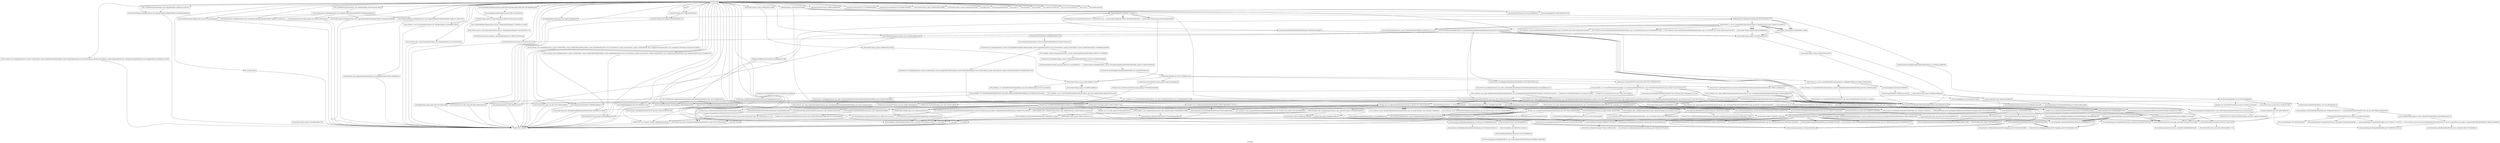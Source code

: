 digraph "Call graph" {
	label="Call graph";

	Node0x7fb2c7436530 [shape=record,label="{external node}"];
	Node0x7fb2c7436530 -> Node0x7fb2c7437560;
	Node0x7fb2c7436530 -> Node0x7fb2c7437860;
	Node0x7fb2c7436530 -> Node0x7fb2c7437b30;
	Node0x7fb2c7436530 -> Node0x7fb2c7437c10;
	Node0x7fb2c7436530 -> Node0x7fb2c7437c90;
	Node0x7fb2c7436530 -> Node0x7fb2c7437e40;
	Node0x7fb2c7436530 -> Node0x7fb2c7437ea0;
	Node0x7fb2c7436530 -> Node0x7fb2c7437f80;
	Node0x7fb2c7436530 -> Node0x7fb2c7438eb0;
	Node0x7fb2c7436530 -> Node0x7fb2c74392b0;
	Node0x7fb2c7436530 -> Node0x7fb2c7439890;
	Node0x7fb2c7436530 -> Node0x7fb2c7439170;
	Node0x7fb2c7436530 -> Node0x7fb2c7439b10;
	Node0x7fb2c7436530 -> Node0x7fb2c743ea10;
	Node0x7fb2c7436530 -> Node0x7fb2c743ebd0;
	Node0x7fb2c7436530 -> Node0x7fb2c74372e0;
	Node0x7fb2c7436530 -> Node0x7fb2c743ec30;
	Node0x7fb2c7436530 -> Node0x7fb2c7438ee0;
	Node0x7fb2c7436530 -> Node0x7fb2c74375d0;
	Node0x7fb2c7436530 -> Node0x7fb2c7437800;
	Node0x7fb2c7436530 -> Node0x7fb2c7438f80;
	Node0x7fb2c7436530 -> Node0x7fb2c7439000;
	Node0x7fb2c7436530 -> Node0x7fb2c7439080;
	Node0x7fb2c7436530 -> Node0x7fb2c7437fe0;
	Node0x7fb2c7436530 -> Node0x7fb2c743eef0;
	Node0x7fb2c7436530 -> Node0x7fb2c7438600;
	Node0x7fb2c7436530 -> Node0x7fb2c7437b90;
	Node0x7fb2c7436530 -> Node0x7fb2c7438680;
	Node0x7fb2c7436530 -> Node0x7fb2c7438800;
	Node0x7fb2c7436530 -> Node0x7fb2c74387a0;
	Node0x7fb2c7436530 -> Node0x7fb2c743f010;
	Node0x7fb2c7436530 -> Node0x7fb2c743f070;
	Node0x7fb2c7436530 -> Node0x7fb2c743f0d0;
	Node0x7fb2c7436530 -> Node0x7fb2c743f130;
	Node0x7fb2c7436530 -> Node0x7fb2c7439e50;
	Node0x7fb2c7436530 -> Node0x7fb2c743f1b0;
	Node0x7fb2c7436530 -> Node0x7fb2c743b0d0;
	Node0x7fb2c7436530 -> Node0x7fb2c743b000;
	Node0x7fb2c7436530 -> Node0x7fb2c743b060;
	Node0x7fb2c7436530 -> Node0x7fb2c743f290;
	Node0x7fb2c7436530 -> Node0x7fb2c743f2f0;
	Node0x7fb2c7436530 -> Node0x7fb2c743b8f0;
	Node0x7fb2c7436530 -> Node0x7fb2c743f390;
	Node0x7fb2c7436530 -> Node0x7fb2c743c890;
	Node0x7fb2c7436530 -> Node0x7fb2c743c9f0;
	Node0x7fb2c7436530 -> Node0x7fb2c743ca50;
	Node0x7fb2c7436530 -> Node0x7fb2c743cb30;
	Node0x7fb2c7436530 -> Node0x7fb2c743cc10;
	Node0x7fb2c7436530 -> Node0x7fb2c743d4c0;
	Node0x7fb2c7436530 -> Node0x7fb2c743d910;
	Node0x7fb2c7436530 -> Node0x7fb2c743dda0;
	Node0x7fb2c7436530 -> Node0x7fb2c743e560;
	Node0x7fb2c7436530 -> Node0x7fb2c743e640;
	Node0x7fb2c7436530 -> Node0x7fb2c743e720;
	Node0x7fb2c7436530 -> Node0x7fb2c743ea70;
	Node0x7fb2c7436530 -> Node0x7fb2c743f590;
	Node0x7fb2c7436530 -> Node0x7fb2c743f610;
	Node0x7fb2c7438380 [shape=record,label="{_ZN4core3cmp5impls50_$LT$impl$u20$core..cmp..Ord$u20$for$u20$usize$GT$3cmp17he0bd8b1748fe16b0E}"];
	Node0x7fb2c74381a0 [shape=record,label="{_ZN4core3cmp6min_by17h1c623446657b15daE}"];
	Node0x7fb2c74381a0 -> Node0x7fb2c7438460;
	Node0x7fb2c7437860 [shape=record,label="{_ZN3std2rt10lang_start28_$u7b$$u7b$closure$u7d$$u7d$17hace2adac7d531f6eE}"];
	Node0x7fb2c7437860 -> Node0x7fb2c7436560;
	Node0x7fb2c7437860 -> Node0x7fb2c7437410;
	Node0x7fb2c7437910 [shape=record,label="{_ZN3std3sys4unix7process14process_common8ExitCode6as_i3217hf99e792404e0b3eaE}"];
	Node0x7fb2c74365c0 [shape=record,label="{_ZN101_$LT$core..ops..range..RangeTo$LT$usize$GT$$u20$as$u20$core..slice..SliceIndex$LT$$u5b$T$u5d$$GT$$GT$5index17hf751bd15d74cacecE}"];
	Node0x7fb2c74365c0 -> Node0x7fb2c7436620;
	Node0x7fb2c74366a0 [shape=record,label="{_ZN103_$LT$core..ops..range..RangeFrom$LT$usize$GT$$u20$as$u20$core..slice..SliceIndex$LT$$u5b$T$u5d$$GT$$GT$17get_unchecked_mut17h24e2738c7ca44211E}"];
	Node0x7fb2c74366a0 -> Node0x7fb2c7436700;
	Node0x7fb2c74366a0 -> Node0x7fb2c7436780;
	Node0x7fb2c7436820 [shape=record,label="{_ZN103_$LT$core..ops..range..RangeFrom$LT$usize$GT$$u20$as$u20$core..slice..SliceIndex$LT$$u5b$T$u5d$$GT$$GT$5index17hdd2b3aafafbab2edE}"];
	Node0x7fb2c7436820 -> Node0x7fb2c7436700;
	Node0x7fb2c7436820 -> Node0x7fb2c7436620;
	Node0x7fb2c74368c0 [shape=record,label="{_ZN109_$LT$alloc..vec..Vec$LT$T$GT$$u20$as$u20$alloc..vec..SpecExtend$LT$$RF$T$C$core..slice..Iter$LT$T$GT$$GT$$GT$11spec_extend17h10ac55d7afc1bc57E}"];
	Node0x7fb2c74368c0 -> Node0x7fb2c7436920;
	Node0x7fb2c74368c0 -> Node0x7fb2c7436700;
	Node0x7fb2c74368c0 -> Node0x7fb2c74369c0;
	Node0x7fb2c74368c0 -> Node0x7fb2c7436aa0;
	Node0x7fb2c74368c0 -> Node0x7fb2c7436700;
	Node0x7fb2c74368c0 -> Node0x7fb2c7436bd0;
	Node0x7fb2c74368c0 -> Node0x7fb2c7436c30;
	Node0x7fb2c74368c0 -> Node0x7fb2c7436c90;
	Node0x7fb2c74368c0 -> Node0x7fb2c7436cf0;
	Node0x7fb2c7436b00 [shape=record,label="{_ZN119_$LT$core..ptr..non_null..NonNull$LT$T$GT$$u20$as$u20$core..convert..From$LT$core..ptr..unique..Unique$LT$T$GT$$GT$$GT$4from17h989ba1fa55ff4df5E}"];
	Node0x7fb2c7436b00 -> Node0x7fb2c7436b60;
	Node0x7fb2c7436b00 -> Node0x7fb2c7436f20;
	Node0x7fb2c7436a20 [shape=record,label="{_ZN119_$LT$core..ptr..non_null..NonNull$LT$T$GT$$u20$as$u20$core..convert..From$LT$core..ptr..unique..Unique$LT$T$GT$$GT$$GT$4from17hba0b67c67cee6030E}"];
	Node0x7fb2c7436a20 -> Node0x7fb2c7436fc0;
	Node0x7fb2c7436a20 -> Node0x7fb2c7437020;
	Node0x7fb2c74370c0 [shape=record,label="{_ZN119_$LT$core..ptr..unique..Unique$LT$T$GT$$u20$as$u20$core..convert..From$LT$core..ptr..non_null..NonNull$LT$T$GT$$GT$$GT$4from17h6dc35a056894c66cE}"];
	Node0x7fb2c74370c0 -> Node0x7fb2c7437120;
	Node0x7fb2c74370c0 -> Node0x7fb2c7437180;
	Node0x7fb2c7437220 [shape=record,label="{_ZN3std2io5error5Error3new17h28f6055af3e6d752E}"];
	Node0x7fb2c7437220 -> Node0x7fb2c7437280;
	Node0x7fb2c7437220 -> Node0x7fb2c74372e0;
	Node0x7fb2c7437380 [shape=record,label="{_ZN3std2io5impls60_$LT$impl$u20$std..io..Read$u20$for$u20$$RF$$u5b$u8$u5d$$GT$10read_exact17hb7dba9a383df3f81E}"];
	Node0x7fb2c7437380 -> Node0x7fb2c7436700;
	Node0x7fb2c7437380 -> Node0x7fb2c7436700;
	Node0x7fb2c7437380 -> Node0x7fb2c7436700;
	Node0x7fb2c7437380 -> Node0x7fb2c7437220;
	Node0x7fb2c7437380 -> Node0x7fb2c74374a0;
	Node0x7fb2c7437380 -> Node0x7fb2c7436700;
	Node0x7fb2c7437380 -> Node0x7fb2c7436cf0;
	Node0x7fb2c7437380 -> Node0x7fb2c74375d0;
	Node0x7fb2c7437380 -> Node0x7fb2c74375d0;
	Node0x7fb2c7437500 [shape=record,label="{_ZN3std2io6cursor15Cursor$LT$T$GT$3new17h7175d291350a717eE}"];
	Node0x7fb2c7437560 [shape=record,label="{_ZN3std2rt10lang_start17h9afa39a2656cf0e3E}"];
	Node0x7fb2c7437560 -> Node0x7fb2c7437800;
	Node0x7fb2c7437970 [shape=record,label="{_ZN3std5error161_$LT$impl$u20$core..convert..From$LT$$RF$str$GT$$u20$for$u20$alloc..boxed..Box$LT$dyn$u20$std..error..Error$u2b$core..marker..Sync$u2b$core..marker..Send$GT$$GT$4from17ha9eefd69a42926abE}"];
	Node0x7fb2c7437970 -> Node0x7fb2c74379d0;
	Node0x7fb2c7437970 -> Node0x7fb2c7437a30;
	Node0x7fb2c7437a30 [shape=record,label="{_ZN3std5error175_$LT$impl$u20$core..convert..From$LT$alloc..string..String$GT$$u20$for$u20$alloc..boxed..Box$LT$dyn$u20$std..error..Error$u2b$core..marker..Sync$u2b$core..marker..Send$GT$$GT$4from17hdcbfa603db851953E}"];
	Node0x7fb2c7437a30 -> Node0x7fb2c7437ad0;
	Node0x7fb2c7437b30 [shape=record,label="{_ZN3std5error5Error5cause17h5ff852c90a999164E}"];
	Node0x7fb2c7437b30 -> Node0x7fb2c7437c10;
	Node0x7fb2c7437c10 [shape=record,label="{_ZN3std5error5Error6source17hcc0ac829bf8692b1E}"];
	Node0x7fb2c7438990 [shape=record,label="{_ZN4core3mem6forget17h072493d4194f3953E}"];
	Node0x7fb2c7437c90 [shape=record,label="{_ZN3std5error5Error7type_id17h7cd309fef39e5d05E}"];
	Node0x7fb2c7437c90 -> Node0x7fb2c7437dc0;
	Node0x7fb2c7437e40 [shape=record,label="{_ZN3std5error5Error9backtrace17h2038ed57e4b2ff18E}"];
	Node0x7fb2c7437ea0 [shape=record,label="{_ZN42_$LT$$RF$T$u20$as$u20$core..fmt..Debug$GT$3fmt17h0a1bca22e0d72d8aE}"];
	Node0x7fb2c7437ea0 -> Node0x7fb2c7437f00;
	Node0x7fb2c7437f80 [shape=record,label="{_ZN42_$LT$$RF$T$u20$as$u20$core..fmt..Debug$GT$3fmt17hbb45ec542369c567E}"];
	Node0x7fb2c7437f80 -> Node0x7fb2c7437fe0;
	Node0x7fb2c7437dc0 [shape=record,label="{_ZN4core3any6TypeId2of17h69ccbeb3587abc78E}"];
	Node0x7fb2c7438060 [shape=record,label="{_ZN4core3cmp3Ord3max17h5e2da3bb9ff000d2E}"];
	Node0x7fb2c7438060 -> Node0x7fb2c74380c0;
	Node0x7fb2c7438140 [shape=record,label="{_ZN4core3cmp3Ord3min17h94fd91e4a1aa50c8E}"];
	Node0x7fb2c7438140 -> Node0x7fb2c74381a0;
	Node0x7fb2c7438220 [shape=record,label="{_ZN4core3cmp3max17h5753bcebbf1ac3e1E}"];
	Node0x7fb2c7438220 -> Node0x7fb2c7438060;
	Node0x7fb2c74382a0 [shape=record,label="{_ZN4core3cmp3min17h3562eee313690d95E}"];
	Node0x7fb2c74382a0 -> Node0x7fb2c7438140;
	Node0x7fb2c7438320 [shape=record,label="{_ZN4core3cmp5impls48_$LT$impl$u20$core..cmp..Ord$u20$for$u20$u64$GT$3cmp17h24e185c53f478a55E}"];
	Node0x7fb2c74380c0 [shape=record,label="{_ZN4core3cmp6max_by17h9c9e1b21ac40cb1cE}"];
	Node0x7fb2c74380c0 -> Node0x7fb2c74383e0;
	Node0x7fb2c74384e0 [shape=record,label="{_ZN4core3fmt10ArgumentV13new17h5df6b6b156ef3760E}"];
	Node0x7fb2c7438540 [shape=record,label="{_ZN4core3fmt10ArgumentV13new17hbe1b89acadd841eaE}"];
	Node0x7fb2c74385a0 [shape=record,label="{_ZN4core3fmt10ArgumentV13new17hc591d21aecb05f07E}"];
	Node0x7fb2c7439170 [shape=record,label="{_ZN4core3ptr13drop_in_place17hce29c6c61d0b678eE}"];
	Node0x7fb2c7439170 -> Node0x7fb2c7439970;
	Node0x7fb2c7439b10 [shape=record,label="{_ZN4core3ptr13drop_in_place17hce9cde2bd913f18bE}"];
	Node0x7fb2c7437f00 [shape=record,label="{_ZN4core3fmt3num52_$LT$impl$u20$core..fmt..Debug$u20$for$u20$usize$GT$3fmt17h836de4eef3989bacE}"];
	Node0x7fb2c7437f00 -> Node0x7fb2c7438600;
	Node0x7fb2c7437f00 -> Node0x7fb2c7438680;
	Node0x7fb2c7437f00 -> Node0x7fb2c7437b90;
	Node0x7fb2c7437f00 -> Node0x7fb2c74387a0;
	Node0x7fb2c7437f00 -> Node0x7fb2c7438800;
	Node0x7fb2c7438930 [shape=record,label="{_ZN4core3fmt9Arguments6new_v117h061bada69cfaf566E}"];
	Node0x7fb2c74389f0 [shape=record,label="{_ZN4core3num12NonZeroUsize13new_unchecked17h389facff199292bdE}"];
	Node0x7fb2c7438a50 [shape=record,label="{_ZN4core3num12NonZeroUsize3get17haeb211a6091b0333E}"];
	Node0x7fb2c7438ab0 [shape=record,label="{_ZN4core3num21_$LT$impl$u20$u64$GT$10swap_bytes17hb5c42f531b2c970dE}"];
	Node0x7fb2c7438b10 [shape=record,label="{_ZN4core3num21_$LT$impl$u20$u64$GT$5to_be17ha4d7eaadc6e4440dE}"];
	Node0x7fb2c7438b10 -> Node0x7fb2c7438ab0;
	Node0x7fb2c7438b70 [shape=record,label="{_ZN4core3num23_$LT$impl$u20$usize$GT$10count_ones17hb2bc2fc580150c19E}"];
	Node0x7fb2c7438bd0 [shape=record,label="{_ZN4core3num23_$LT$impl$u20$usize$GT$11checked_add17h7f4cdcbd0b586e2dE}"];
	Node0x7fb2c7438bd0 -> Node0x7fb2c7438c30;
	Node0x7fb2c7438c90 [shape=record,label="{_ZN4core3num23_$LT$impl$u20$usize$GT$11checked_mul17h948dfb9cf9b64a44E}"];
	Node0x7fb2c7438c90 -> Node0x7fb2c7438cf0;
	Node0x7fb2c7438d70 [shape=record,label="{_ZN4core3num23_$LT$impl$u20$usize$GT$12wrapping_add17h451b01cd99236fbfE}"];
	Node0x7fb2c7438dd0 [shape=record,label="{_ZN4core3num23_$LT$impl$u20$usize$GT$12wrapping_sub17h031d4a9569e8512fE}"];
	Node0x7fb2c7438e30 [shape=record,label="{_ZN4core3num23_$LT$impl$u20$usize$GT$15is_power_of_two17h597c65d72ba1b8d0E}"];
	Node0x7fb2c7438e30 -> Node0x7fb2c7438b70;
	Node0x7fb2c7438c30 [shape=record,label="{_ZN4core3num23_$LT$impl$u20$usize$GT$15overflowing_add17h46d1cf43793a3d81E}"];
	Node0x7fb2c7438cf0 [shape=record,label="{_ZN4core3num23_$LT$impl$u20$usize$GT$15overflowing_mul17h326461f21fd3b321E}"];
	Node0x7fb2c7438eb0 [shape=record,label="{_ZN4core3ops8function6FnOnce40call_once$u7b$$u7b$vtable.shim$u7d$$u7d$17hf6749c6df4ea02efE}"];
	Node0x7fb2c7438eb0 -> Node0x7fb2c7437cf0;
	Node0x7fb2c74383e0 [shape=record,label="{_ZN4core3ops8function6FnOnce9call_once17h07378c5aff4f878eE}"];
	Node0x7fb2c74383e0 -> Node0x7fb2c7438380;
	Node0x7fb2c7437cf0 [shape=record,label="{_ZN4core3ops8function6FnOnce9call_once17hb0a11a556f146540E}"];
	Node0x7fb2c7437cf0 -> Node0x7fb2c7437860;
	Node0x7fb2c7438460 [shape=record,label="{_ZN4core3ops8function6FnOnce9call_once17hbf03c0d1ce0a7ef8E}"];
	Node0x7fb2c7438460 -> Node0x7fb2c7438320;
	Node0x7fb2c7439110 [shape=record,label="{_ZN4core3ptr13drop_in_place17h04dd2d598374e68fE}"];
	Node0x7fb2c7439110 -> Node0x7fb2c7439170;
	Node0x7fb2c74391d0 [shape=record,label="{_ZN4core3ptr13drop_in_place17h0afbba236c2e025dE}"];
	Node0x7fb2c74391d0 -> Node0x7fb2c7439230;
	Node0x7fb2c74392b0 [shape=record,label="{_ZN4core3ptr13drop_in_place17h0fbafcd4c07a7bebE}"];
	Node0x7fb2c74392b0 -> Node0x7fb2c74391d0;
	Node0x7fb2c7439330 [shape=record,label="{_ZN4core3ptr13drop_in_place17h260aa813ecffb1a6E}"];
	Node0x7fb2c7439330 -> Node0x7fb2c7439390;
	Node0x7fb2c7439330 -> Node0x7fb2c7439410;
	Node0x7fb2c7439330 -> Node0x7fb2c7439410;
	Node0x7fb2c74394b0 [shape=record,label="{_ZN4core3ptr13drop_in_place17h312191dfa1807cb6E}"];
	Node0x7fb2c74394b0 -> Node0x7fb2c7439510;
	Node0x7fb2c74394b0 -> Node0x7fb2c7439510;
	Node0x7fb2c7439570 [shape=record,label="{_ZN4core3ptr13drop_in_place17h53d68df6d95e75edE}"];
	Node0x7fb2c7439570 -> Node0x7fb2c7436560;
	Node0x7fb2c7439570 -> Node0x7fb2c74395d0;
	Node0x7fb2c7439570 -> Node0x7fb2c74395d0;
	Node0x7fb2c7439230 [shape=record,label="{_ZN4core3ptr13drop_in_place17h5f5164a8b047519eE}"];
	Node0x7fb2c7439230 -> Node0x7fb2c74396f0;
	Node0x7fb2c7439230 -> Node0x7fb2c7439750;
	Node0x7fb2c7439230 -> Node0x7fb2c7439750;
	Node0x7fb2c7439750 [shape=record,label="{_ZN4core3ptr13drop_in_place17h7cbeb98524986841E}"];
	Node0x7fb2c7439750 -> Node0x7fb2c7439830;
	Node0x7fb2c7439890 [shape=record,label="{_ZN4core3ptr13drop_in_place17h938e526f81055d66E}"];
	Node0x7fb2c74398f0 [shape=record,label="{_ZN4core3ptr13drop_in_place17h9ac7d42a92b5a806E}"];
	Node0x7fb2c74398f0 -> Node0x7fb2c7439230;
	Node0x7fb2c7439970 [shape=record,label="{_ZN4core3ptr13drop_in_place17h9eb97b29ee34907fE}"];
	Node0x7fb2c7439970 -> Node0x7fb2c7439330;
	Node0x7fb2c74399f0 [shape=record,label="{_ZN4core3ptr13drop_in_place17ha63221f48b063dc9E}"];
	Node0x7fb2c74399f0 -> Node0x7fb2c7439170;
	Node0x7fb2c7439a70 [shape=record,label="{_ZN4core3ptr13drop_in_place17hc01dfba4c998e12bE}"];
	Node0x7fb2c7439a70 -> Node0x7fb2c7436560;
	Node0x7fb2c7439390 [shape=record,label="{_ZN4core3ptr13drop_in_place17hd1896773c6fcbb24E}"];
	Node0x7fb2c7439390 -> Node0x7fb2c7439570;
	Node0x7fb2c7439b90 [shape=record,label="{_ZN4core3ptr20slice_from_raw_parts17hdc916cad6671a77eE}"];
	Node0x7fb2c7439bf0 [shape=record,label="{_ZN4core3ptr24slice_from_raw_parts_mut17h91c6c03ba806487cE}"];
	Node0x7fb2c7437180 [shape=record,label="{_ZN4core3ptr6unique15Unique$LT$T$GT$13new_unchecked17h4d5f55ede16f21d2E}"];
	Node0x7fb2c7439c50 [shape=record,label="{_ZN4core3ptr6unique15Unique$LT$T$GT$13new_unchecked17h929aa19e46a5af9dE}"];
	Node0x7fb2c7439cb0 [shape=record,label="{_ZN4core3ptr6unique15Unique$LT$T$GT$6as_mut17h3769ae7517788e31E}"];
	Node0x7fb2c7439cb0 -> Node0x7fb2c7436b60;
	Node0x7fb2c7439d30 [shape=record,label="{_ZN4core3ptr6unique15Unique$LT$T$GT$6as_ptr17h0359c21f6614c6dbE}"];
	Node0x7fb2c7436fc0 [shape=record,label="{_ZN4core3ptr6unique15Unique$LT$T$GT$6as_ptr17h49b11d4571aa247eE}"];
	Node0x7fb2c7439d90 [shape=record,label="{_ZN4core3ptr6unique15Unique$LT$T$GT$6as_ptr17h68638f712249cdcdE}"];
	Node0x7fb2c7436b60 [shape=record,label="{_ZN4core3ptr6unique15Unique$LT$T$GT$6as_ptr17haf684887032cc611E}"];
	Node0x7fb2c7437020 [shape=record,label="{_ZN4core3ptr8non_null16NonNull$LT$T$GT$13new_unchecked17hd7eb86bbc8e45fe9E}"];
	Node0x7fb2c7436f20 [shape=record,label="{_ZN4core3ptr8non_null16NonNull$LT$T$GT$13new_unchecked17hdec76725404f5bb1E}"];
	Node0x7fb2c7439df0 [shape=record,label="{_ZN4core3ptr8non_null16NonNull$LT$T$GT$3new17h5980590ac2136dcdE}"];
	Node0x7fb2c7439df0 -> Node0x7fb2c7439e50;
	Node0x7fb2c7439df0 -> Node0x7fb2c7437020;
	Node0x7fb2c7439ed0 [shape=record,label="{_ZN4core3ptr8non_null16NonNull$LT$T$GT$4cast17hb50c1dd6ec5f1f40E}"];
	Node0x7fb2c7439ed0 -> Node0x7fb2c7437120;
	Node0x7fb2c7439ed0 -> Node0x7fb2c7437020;
	Node0x7fb2c7439f70 [shape=record,label="{_ZN4core3ptr8non_null16NonNull$LT$T$GT$6as_ptr17h599ecebb7462a2e1E}"];
	Node0x7fb2c7437120 [shape=record,label="{_ZN4core3ptr8non_null16NonNull$LT$T$GT$6as_ptr17hc0cabf8dd42fd717E}"];
	Node0x7fb2c7439fd0 [shape=record,label="{_ZN4core3ptr8non_null16NonNull$LT$T$GT$8dangling17h5dab36a5c47a3c7cE}"];
	Node0x7fb2c7439fd0 -> Node0x7fb2c7437020;
	Node0x7fb2c743a030 [shape=record,label="{_ZN4core3ptr9const_ptr33_$LT$impl$u20$$BP$const$u20$T$GT$12wrapping_add17h9c57496dbb9a17b3E}"];
	Node0x7fb2c743a030 -> Node0x7fb2c743a090;
	Node0x7fb2c743a090 [shape=record,label="{_ZN4core3ptr9const_ptr33_$LT$impl$u20$$BP$const$u20$T$GT$15wrapping_offset17h01ecad5da684030dE}"];
	Node0x7fb2c743a110 [shape=record,label="{_ZN4core3ptr9const_ptr33_$LT$impl$u20$$BP$const$u20$T$GT$3add17ha490bfe15c3768ffE}"];
	Node0x7fb2c743a110 -> Node0x7fb2c743a170;
	Node0x7fb2c743a170 [shape=record,label="{_ZN4core3ptr9const_ptr33_$LT$impl$u20$$BP$const$u20$T$GT$6offset17hb9ca6ae4afafc3efE}"];
	Node0x7fb2c743a1f0 [shape=record,label="{_ZN4core3ptr9const_ptr33_$LT$impl$u20$$BP$const$u20$T$GT$7is_null17he99cd654e15c88e3E}"];
	Node0x7fb2c743a250 [shape=record,label="{_ZN4core5alloc10size_align17hba3398e4cc98ea74E}"];
	Node0x7fb2c743a2b0 [shape=record,label="{_ZN4core5alloc6Layout15from_size_align17h3895c1b5c64313f9E}"];
	Node0x7fb2c743a2b0 -> Node0x7fb2c7438e30;
	Node0x7fb2c743a2b0 -> Node0x7fb2c743a330;
	Node0x7fb2c743a3d0 [shape=record,label="{_ZN4core5alloc6Layout18padding_needed_for17h6dee03f50adc3663E}"];
	Node0x7fb2c743a3d0 -> Node0x7fb2c743a430;
	Node0x7fb2c743a3d0 -> Node0x7fb2c7438d70;
	Node0x7fb2c743a3d0 -> Node0x7fb2c7438dd0;
	Node0x7fb2c743a3d0 -> Node0x7fb2c7438dd0;
	Node0x7fb2c743a3d0 -> Node0x7fb2c7438dd0;
	Node0x7fb2c743a330 [shape=record,label="{_ZN4core5alloc6Layout25from_size_align_unchecked17ha1081be705522e88E}"];
	Node0x7fb2c743a330 -> Node0x7fb2c74389f0;
	Node0x7fb2c743a620 [shape=record,label="{_ZN4core5alloc6Layout3new17hb84a343c419ce57bE}"];
	Node0x7fb2c743a620 -> Node0x7fb2c743a250;
	Node0x7fb2c743a620 -> Node0x7fb2c743a330;
	Node0x7fb2c743a430 [shape=record,label="{_ZN4core5alloc6Layout4size17h518bafc262b5dd52E}"];
	Node0x7fb2c743a4c0 [shape=record,label="{_ZN4core5alloc6Layout5align17hf8f0d1d777fa370eE}"];
	Node0x7fb2c743a4c0 -> Node0x7fb2c7438a50;
	Node0x7fb2c743a6b0 [shape=record,label="{_ZN4core5alloc6Layout5array17h6555f469abe7bf1aE}"];
	Node0x7fb2c743a6b0 -> Node0x7fb2c743a620;
	Node0x7fb2c743a6b0 -> Node0x7fb2c743a730;
	Node0x7fb2c743a6b0 -> Node0x7fb2c743a7d0;
	Node0x7fb2c743a8b0 [shape=record,label="{_ZN4core5alloc6Layout5array28_$u7b$$u7b$closure$u7d$$u7d$17hd6ba67eb648718afE}"];
	Node0x7fb2c743a730 [shape=record,label="{_ZN4core5alloc6Layout6repeat17hcd31cad40594cd57E}"];
	Node0x7fb2c743a730 -> Node0x7fb2c743a430;
	Node0x7fb2c743a730 -> Node0x7fb2c743a4c0;
	Node0x7fb2c743a730 -> Node0x7fb2c743a3d0;
	Node0x7fb2c743a730 -> Node0x7fb2c7438bd0;
	Node0x7fb2c743a730 -> Node0x7fb2c743a990;
	Node0x7fb2c743a730 -> Node0x7fb2c743aac0;
	Node0x7fb2c743a730 -> Node0x7fb2c743ab20;
	Node0x7fb2c743a730 -> Node0x7fb2c743ab80;
	Node0x7fb2c743a730 -> Node0x7fb2c7438c90;
	Node0x7fb2c743a730 -> Node0x7fb2c743a990;
	Node0x7fb2c743a730 -> Node0x7fb2c743aac0;
	Node0x7fb2c743a730 -> Node0x7fb2c743ab20;
	Node0x7fb2c743a730 -> Node0x7fb2c743ab80;
	Node0x7fb2c743a730 -> Node0x7fb2c743a4c0;
	Node0x7fb2c743a730 -> Node0x7fb2c743a330;
	Node0x7fb2c7436920 [shape=record,label="{_ZN4core5slice13Iter$LT$T$GT$8as_slice17h61d22d1981e7a4e5E}"];
	Node0x7fb2c7436920 -> Node0x7fb2c7437120;
	Node0x7fb2c7436920 -> Node0x7fb2c7437120;
	Node0x7fb2c7436920 -> Node0x7fb2c7437120;
	Node0x7fb2c7436920 -> Node0x7fb2c7437120;
	Node0x7fb2c7436920 -> Node0x7fb2c7438dd0;
	Node0x7fb2c7436920 -> Node0x7fb2c743a9f0;
	Node0x7fb2c743a9f0 [shape=record,label="{_ZN4core5slice14from_raw_parts17h38a24c257d011b79E}"];
	Node0x7fb2c743a9f0 -> Node0x7fb2c7439b90;
	Node0x7fb2c743aa50 [shape=record,label="{_ZN4core5slice18from_raw_parts_mut17hebb8c0131fb36e9fE}"];
	Node0x7fb2c743aa50 -> Node0x7fb2c7439bf0;
	Node0x7fb2c743aee0 [shape=record,label="{_ZN4core5slice29_$LT$impl$u20$$u5b$T$u5d$$GT$10as_mut_ptr17ha6e31f71cd32142eE}"];
	Node0x7fb2c7436cf0 [shape=record,label="{_ZN4core5slice29_$LT$impl$u20$$u5b$T$u5d$$GT$15copy_from_slice17h0b4e4473a78a4a7aE}"];
	Node0x7fb2c7436cf0 -> Node0x7fb2c7436700;
	Node0x7fb2c7436cf0 -> Node0x7fb2c7436700;
	Node0x7fb2c7436cf0 -> Node0x7fb2c743a910;
	Node0x7fb2c7436cf0 -> Node0x7fb2c7438930;
	Node0x7fb2c7436cf0 -> Node0x7fb2c74384e0;
	Node0x7fb2c7436cf0 -> Node0x7fb2c74384e0;
	Node0x7fb2c7436cf0 -> Node0x7fb2c74385a0;
	Node0x7fb2c7436cf0 -> Node0x7fb2c7438930;
	Node0x7fb2c7436cf0 -> Node0x7fb2c743b0d0;
	Node0x7fb2c7436cf0 -> Node0x7fb2c743b000;
	Node0x7fb2c7436cf0 -> Node0x7fb2c743aee0;
	Node0x7fb2c7436cf0 -> Node0x7fb2c7436700;
	Node0x7fb2c7436cf0 -> Node0x7fb2c743b060;
	Node0x7fb2c7436c90 [shape=record,label="{_ZN4core5slice29_$LT$impl$u20$$u5b$T$u5d$$GT$17get_unchecked_mut17h96aa66b45717e2c3E}"];
	Node0x7fb2c7436c90 -> Node0x7fb2c74366a0;
	Node0x7fb2c7436700 [shape=record,label="{_ZN4core5slice29_$LT$impl$u20$$u5b$T$u5d$$GT$3len17hed12f4836d91a2e4E}"];
	Node0x7fb2c743b300 [shape=record,label="{_ZN4core5slice29_$LT$impl$u20$$u5b$T$u5d$$GT$4iter17h502b84e976e4466aE}"];
	Node0x7fb2c743b300 -> Node0x7fb2c743a910;
	Node0x7fb2c743b300 -> Node0x7fb2c743a1f0;
	Node0x7fb2c743b300 -> Node0x7fb2c7436700;
	Node0x7fb2c743b300 -> Node0x7fb2c7436700;
	Node0x7fb2c743b300 -> Node0x7fb2c743a030;
	Node0x7fb2c743b300 -> Node0x7fb2c743a110;
	Node0x7fb2c743b300 -> Node0x7fb2c7437020;
	Node0x7fb2c743a910 [shape=record,label="{_ZN4core5slice29_$LT$impl$u20$$u5b$T$u5d$$GT$6as_ptr17he0ed4cc57f494ba1E}"];
	Node0x7fb2c74374a0 [shape=record,label="{_ZN4core5slice29_$LT$impl$u20$$u5b$T$u5d$$GT$8split_at17h07e58ec70f3a5544E}"];
	Node0x7fb2c74374a0 -> Node0x7fb2c743b470;
	Node0x7fb2c74374a0 -> Node0x7fb2c743b4d0;
	Node0x7fb2c743b470 [shape=record,label="{_ZN4core5slice74_$LT$impl$u20$core..ops..index..Index$LT$I$GT$$u20$for$u20$$u5b$T$u5d$$GT$5index17ha6c3ad66e4dc1fc1E}"];
	Node0x7fb2c743b470 -> Node0x7fb2c74365c0;
	Node0x7fb2c743b4d0 [shape=record,label="{_ZN4core5slice74_$LT$impl$u20$core..ops..index..Index$LT$I$GT$$u20$for$u20$$u5b$T$u5d$$GT$5index17hbb81125de09bf1c4E}"];
	Node0x7fb2c743b4d0 -> Node0x7fb2c7436820;
	Node0x7fb2c743af90 [shape=record,label="{_ZN4core5slice77_$LT$impl$u20$core..ops..index..IndexMut$LT$I$GT$$u20$for$u20$$u5b$T$u5d$$GT$9index_mut17h3ebe4424b894a6fcE}"];
	Node0x7fb2c743af90 -> Node0x7fb2c743b570;
	Node0x7fb2c743b5f0 [shape=record,label="{_ZN4core6option15Option$LT$T$GT$14unwrap_or_else17h98de54255c0486feE}"];
	Node0x7fb2c743b5f0 -> Node0x7fb2c743b650;
	Node0x7fb2c743b6d0 [shape=record,label="{_ZN4core6option15Option$LT$T$GT$5ok_or17h5c8660f886f1f2e5E}"];
	Node0x7fb2c743d170 [shape=record,label="{_ZN5alloc5slice4hack8into_vec17h732f71b4a3696992E}"];
	Node0x7fb2c743d170 -> Node0x7fb2c7436700;
	Node0x7fb2c743d170 -> Node0x7fb2c743cfb0;
	Node0x7fb2c743d170 -> Node0x7fb2c743c590;
	Node0x7fb2c743d170 -> Node0x7fb2c74394b0;
	Node0x7fb2c743b730 [shape=record,label="{_ZN4core6option15Option$LT$T$GT$5ok_or17h79b7fb5d2bab3b8eE}"];
	Node0x7fb2c743a990 [shape=record,label="{_ZN4core6option15Option$LT$T$GT$5ok_or17hc18a496b7cb55cb9E}"];
	Node0x7fb2c743b790 [shape=record,label="{_ZN4core6result19Result$LT$T$C$E$GT$14unwrap_or_else17hdcfe41e7ad12b1c9E}"];
	Node0x7fb2c743b790 -> Node0x7fb2c743b7f0;
	Node0x7fb2c743a7d0 [shape=record,label="{_ZN4core6result19Result$LT$T$C$E$GT$3map17h7bcaf748b7947bd2E}"];
	Node0x7fb2c743a7d0 -> Node0x7fb2c743a8b0;
	Node0x7fb2c743b890 [shape=record,label="{_ZN4core6result19Result$LT$T$C$E$GT$6unwrap17h65d3020bc23adab0E}"];
	Node0x7fb2c743b890 -> Node0x7fb2c743b8f0;
	Node0x7fb2c743b890 -> Node0x7fb2c7439170;
	Node0x7fb2c743b890 -> Node0x7fb2c7439170;
	Node0x7fb2c743ba30 [shape=record,label="{_ZN4core6result19Result$LT$T$C$E$GT$6unwrap17hc5905d398f8cac98E}"];
	Node0x7fb2c743ba30 -> Node0x7fb2c743b8f0;
	Node0x7fb2c743ba90 [shape=record,label="{_ZN4core6result19Result$LT$T$C$E$GT$7map_err17hd2c0790ca7c25be9E}"];
	Node0x7fb2c743ba90 -> Node0x7fb2c743baf0;
	Node0x7fb2c743ab20 [shape=record,label="{_ZN50_$LT$T$u20$as$u20$core..convert..From$LT$T$GT$$GT$4from17h8d8c109ee083056aE}"];
	Node0x7fb2c743bb70 [shape=record,label="{_ZN50_$LT$T$u20$as$u20$core..convert..From$LT$T$GT$$GT$4from17hbf552a1494fc99aeE}"];
	Node0x7fb2c743bbd0 [shape=record,label="{_ZN50_$LT$T$u20$as$u20$core..convert..From$LT$T$GT$$GT$4from17hcef5205337147142E}"];
	Node0x7fb2c743bc30 [shape=record,label="{_ZN50_$LT$T$u20$as$u20$core..convert..Into$LT$U$GT$$GT$4into17h92ef38d045e8e971E}"];
	Node0x7fb2c743bc30 -> Node0x7fb2c7436b00;
	Node0x7fb2c743bcb0 [shape=record,label="{_ZN50_$LT$T$u20$as$u20$core..convert..Into$LT$U$GT$$GT$4into17h93f31459b56367f0E}"];
	Node0x7fb2c743bcb0 -> Node0x7fb2c74370c0;
	Node0x7fb2c7437280 [shape=record,label="{_ZN50_$LT$T$u20$as$u20$core..convert..Into$LT$U$GT$$GT$4into17ha46cf7e70a5c1d1cE}"];
	Node0x7fb2c7437280 -> Node0x7fb2c7437970;
	Node0x7fb2c7437410 [shape=record,label="{_ZN54_$LT$$LP$$RP$$u20$as$u20$std..process..Termination$GT$6report17h76fee3b70141aec6E}"];
	Node0x7fb2c7437410 -> Node0x7fb2c743bd50;
	Node0x7fb2c743bdd0 [shape=record,label="{_ZN59_$LT$alloc..alloc..Global$u20$as$u20$core..alloc..Alloc$GT$12alloc_zeroed17hb4a32e75e481f07dE}"];
	Node0x7fb2c743bdd0 -> Node0x7fb2c743be30;
	Node0x7fb2c743bdd0 -> Node0x7fb2c7439df0;
	Node0x7fb2c743bdd0 -> Node0x7fb2c743b730;
	Node0x7fb2c743bf30 [shape=record,label="{_ZN59_$LT$alloc..alloc..Global$u20$as$u20$core..alloc..Alloc$GT$5alloc17hb045f88f382c5048E}"];
	Node0x7fb2c743bf30 -> Node0x7fb2c743bf90;
	Node0x7fb2c743bf30 -> Node0x7fb2c7439df0;
	Node0x7fb2c743bf30 -> Node0x7fb2c743b730;
	Node0x7fb2c743c070 [shape=record,label="{_ZN59_$LT$alloc..alloc..Global$u20$as$u20$core..alloc..Alloc$GT$7dealloc17ha1c2aeee2e710a13E}"];
	Node0x7fb2c743c070 -> Node0x7fb2c7437120;
	Node0x7fb2c743c070 -> Node0x7fb2c743c0d0;
	Node0x7fb2c743c130 [shape=record,label="{_ZN59_$LT$alloc..alloc..Global$u20$as$u20$core..alloc..Alloc$GT$7realloc17hfce689833aab2bb3E}"];
	Node0x7fb2c743c130 -> Node0x7fb2c7437120;
	Node0x7fb2c743c130 -> Node0x7fb2c743c190;
	Node0x7fb2c743c130 -> Node0x7fb2c7439df0;
	Node0x7fb2c743c130 -> Node0x7fb2c743b730;
	Node0x7fb2c743c2b0 [shape=record,label="{_ZN5alloc3str56_$LT$impl$u20$alloc..borrow..ToOwned$u20$for$u20$str$GT$8to_owned17h2160dac8b16dbf90E}"];
	Node0x7fb2c743c2b0 -> Node0x7fb2c743c310;
	Node0x7fb2c743c2b0 -> Node0x7fb2c743c370;
	Node0x7fb2c743c3d0 [shape=record,label="{_ZN5alloc3vec12Vec$LT$T$GT$10as_mut_ptr17h9d47480029ad6023E}"];
	Node0x7fb2c743c3d0 -> Node0x7fb2c743c430;
	Node0x7fb2c743c3d0 -> Node0x7fb2c7439e50;
	Node0x7fb2c743c4d0 [shape=record,label="{_ZN5alloc3vec12Vec$LT$T$GT$13with_capacity17h5d7dcfc235fb0d1eE}"];
	Node0x7fb2c743c4d0 -> Node0x7fb2c743c530;
	Node0x7fb2c743c590 [shape=record,label="{_ZN5alloc3vec12Vec$LT$T$GT$14from_raw_parts17he399cca51bd7f8a4E}"];
	Node0x7fb2c743c590 -> Node0x7fb2c743c5f0;
	Node0x7fb2c743c670 [shape=record,label="{_ZN5alloc3vec12Vec$LT$T$GT$17extend_from_slice17h3cd77a3f400a8319E}"];
	Node0x7fb2c743c670 -> Node0x7fb2c743b300;
	Node0x7fb2c743c670 -> Node0x7fb2c74368c0;
	Node0x7fb2c7436aa0 [shape=record,label="{_ZN5alloc3vec12Vec$LT$T$GT$3len17h5ccd28a0137e630eE}"];
	Node0x7fb2c743c730 [shape=record,label="{_ZN5alloc3vec12Vec$LT$T$GT$6as_ptr17h4d7c78652470b66dE}"];
	Node0x7fb2c743c730 -> Node0x7fb2c743c430;
	Node0x7fb2c743c730 -> Node0x7fb2c7439e50;
	Node0x7fb2c74369c0 [shape=record,label="{_ZN5alloc3vec12Vec$LT$T$GT$7reserve17h9483a873c330a560E}"];
	Node0x7fb2c74369c0 -> Node0x7fb2c743c7d0;
	Node0x7fb2c7436bd0 [shape=record,label="{_ZN5alloc3vec12Vec$LT$T$GT$7set_len17hddc37eb16c26f68cE}"];
	Node0x7fb2c743be30 [shape=record,label="{_ZN5alloc5alloc12alloc_zeroed17h854671c65e31ab71E}"];
	Node0x7fb2c743be30 -> Node0x7fb2c743a430;
	Node0x7fb2c743be30 -> Node0x7fb2c743a4c0;
	Node0x7fb2c743be30 -> Node0x7fb2c743c890;
	Node0x7fb2c7437ad0 [shape=record,label="{_ZN5alloc5alloc15exchange_malloc17he561c1b6d6c377daE}"];
	Node0x7fb2c7437ad0 -> Node0x7fb2c743a330;
	Node0x7fb2c7437ad0 -> Node0x7fb2c743bf90;
	Node0x7fb2c7437ad0 -> Node0x7fb2c7439e50;
	Node0x7fb2c7437ad0 -> Node0x7fb2c743c9f0;
	Node0x7fb2c743bf90 [shape=record,label="{_ZN5alloc5alloc5alloc17hab9d5910ea88c4b7E}"];
	Node0x7fb2c743bf90 -> Node0x7fb2c743a430;
	Node0x7fb2c743bf90 -> Node0x7fb2c743a4c0;
	Node0x7fb2c743bf90 -> Node0x7fb2c743ca50;
	Node0x7fb2c743c0d0 [shape=record,label="{_ZN5alloc5alloc7dealloc17h9aeb0b277e4b6158E}"];
	Node0x7fb2c743c0d0 -> Node0x7fb2c743a430;
	Node0x7fb2c743c0d0 -> Node0x7fb2c743a4c0;
	Node0x7fb2c743c0d0 -> Node0x7fb2c743cb30;
	Node0x7fb2c743c190 [shape=record,label="{_ZN5alloc5alloc7realloc17h4894dca4c520e4f6E}"];
	Node0x7fb2c743c190 -> Node0x7fb2c743a430;
	Node0x7fb2c743c190 -> Node0x7fb2c743a4c0;
	Node0x7fb2c743c190 -> Node0x7fb2c743cc10;
	Node0x7fb2c74395d0 [shape=record,label="{_ZN5alloc5alloc8box_free17h88064869dbf27f1bE}"];
	Node0x7fb2c74395d0 -> Node0x7fb2c7439d90;
	Node0x7fb2c74395d0 -> Node0x7fb2c743a330;
	Node0x7fb2c74395d0 -> Node0x7fb2c743c0d0;
	Node0x7fb2c7439410 [shape=record,label="{_ZN5alloc5alloc8box_free17h924d611f8ad8964bE}"];
	Node0x7fb2c7439410 -> Node0x7fb2c7439d30;
	Node0x7fb2c7439410 -> Node0x7fb2c743a330;
	Node0x7fb2c7439410 -> Node0x7fb2c743c0d0;
	Node0x7fb2c7439510 [shape=record,label="{_ZN5alloc5alloc8box_free17hf12a9e270908e27fE}"];
	Node0x7fb2c7439510 -> Node0x7fb2c7436b60;
	Node0x7fb2c7439510 -> Node0x7fb2c743a330;
	Node0x7fb2c7439510 -> Node0x7fb2c743c0d0;
	Node0x7fb2c743ce70 [shape=record,label="{_ZN5alloc5boxed12Box$LT$T$GT$11into_unique17h418396a1e561c9e4E}"];
	Node0x7fb2c743ce70 -> Node0x7fb2c7438990;
	Node0x7fb2c743ce70 -> Node0x7fb2c7439cb0;
	Node0x7fb2c743ce70 -> Node0x7fb2c7439c50;
	Node0x7fb2c743cf50 [shape=record,label="{_ZN5alloc5boxed12Box$LT$T$GT$17into_raw_non_null17hfbdb2ca4008bc4b4E}"];
	Node0x7fb2c743cf50 -> Node0x7fb2c743ce70;
	Node0x7fb2c743cf50 -> Node0x7fb2c743bc30;
	Node0x7fb2c743cfb0 [shape=record,label="{_ZN5alloc5boxed12Box$LT$T$GT$8into_raw17ha1c8f87fdd4ede14E}"];
	Node0x7fb2c743cfb0 -> Node0x7fb2c743cf50;
	Node0x7fb2c743cfb0 -> Node0x7fb2c7439f70;
	Node0x7fb2c743d050 [shape=record,label="{_ZN5alloc5slice29_$LT$impl$u20$$u5b$T$u5d$$GT$6to_vec17hcd3ef95e650db16cE}"];
	Node0x7fb2c743d050 -> Node0x7fb2c743d0b0;
	Node0x7fb2c743d110 [shape=record,label="{_ZN5alloc5slice29_$LT$impl$u20$$u5b$T$u5d$$GT$8into_vec17hae5f4a37eb8f5028E}"];
	Node0x7fb2c743d110 -> Node0x7fb2c743d170;
	Node0x7fb2c743d0b0 [shape=record,label="{_ZN5alloc5slice4hack6to_vec17hf172c7eb49d0251aE}"];
	Node0x7fb2c743d0b0 -> Node0x7fb2c7436700;
	Node0x7fb2c743d0b0 -> Node0x7fb2c743c4d0;
	Node0x7fb2c743d0b0 -> Node0x7fb2c743c670;
	Node0x7fb2c743d0b0 -> Node0x7fb2c7439230;
	Node0x7fb2c743c310 [shape=record,label="{_ZN5alloc5slice64_$LT$impl$u20$alloc..borrow..ToOwned$u20$for$u20$$u5b$T$u5d$$GT$8to_owned17h7cb662a509e4f0edE}"];
	Node0x7fb2c743c310 -> Node0x7fb2c743d050;
	Node0x7fb2c743c370 [shape=record,label="{_ZN5alloc6string6String19from_utf8_unchecked17he7c13a429689fec0E}"];
	Node0x7fb2c743d350 [shape=record,label="{_ZN5alloc7raw_vec11alloc_guard17hc2965cad59f75037E}"];
	Node0x7fb2c743c530 [shape=record,label="{_ZN5alloc7raw_vec15RawVec$LT$T$GT$13with_capacity17h87384bdb3939e6edE}"];
	Node0x7fb2c743c530 -> Node0x7fb2c743d3b0;
	Node0x7fb2c743c5f0 [shape=record,label="{_ZN5alloc7raw_vec15RawVec$LT$T$GT$14from_raw_parts17h86d7caa1fb58d624E}"];
	Node0x7fb2c743c5f0 -> Node0x7fb2c7437180;
	Node0x7fb2c743d3b0 [shape=record,label="{_ZN5alloc7raw_vec19RawVec$LT$T$C$A$GT$11allocate_in17hc86f5b966f0fd507E}"];
	Node0x7fb2c743d3b0 -> Node0x7fb2c7438c90;
	Node0x7fb2c743d3b0 -> Node0x7fb2c743b5f0;
	Node0x7fb2c743d3b0 -> Node0x7fb2c743d350;
	Node0x7fb2c743d3b0 -> Node0x7fb2c743b790;
	Node0x7fb2c743d3b0 -> Node0x7fb2c7439fd0;
	Node0x7fb2c743d3b0 -> Node0x7fb2c743a2b0;
	Node0x7fb2c743d3b0 -> Node0x7fb2c743ba30;
	Node0x7fb2c743d3b0 -> Node0x7fb2c743bf30;
	Node0x7fb2c743d3b0 -> Node0x7fb2c743bdd0;
	Node0x7fb2c743d3b0 -> Node0x7fb2c743c9f0;
	Node0x7fb2c743d3b0 -> Node0x7fb2c7439ed0;
	Node0x7fb2c743d3b0 -> Node0x7fb2c743bcb0;
	Node0x7fb2c743b7f0 [shape=record,label="{_ZN5alloc7raw_vec19RawVec$LT$T$C$A$GT$11allocate_in28_$u7b$$u7b$closure$u7d$$u7d$17h64e4d4a34c5c1572E}"];
	Node0x7fb2c743b7f0 -> Node0x7fb2c743d4c0;
	Node0x7fb2c743b650 [shape=record,label="{_ZN5alloc7raw_vec19RawVec$LT$T$C$A$GT$11allocate_in28_$u7b$$u7b$closure$u7d$$u7d$17hf775833d4368920fE}"];
	Node0x7fb2c743b650 -> Node0x7fb2c743d4c0;
	Node0x7fb2c743d540 [shape=record,label="{_ZN5alloc7raw_vec19RawVec$LT$T$C$A$GT$14current_layout17hc54edf4d1ad1e88cE}"];
	Node0x7fb2c743d540 -> Node0x7fb2c743a330;
	Node0x7fb2c743d7c0 [shape=record,label="{_ZN5alloc7raw_vec19RawVec$LT$T$C$A$GT$14dealloc_buffer17hd620ebd5317a92ceE}"];
	Node0x7fb2c743d7c0 -> Node0x7fb2c743d540;
	Node0x7fb2c743d7c0 -> Node0x7fb2c7436a20;
	Node0x7fb2c743d7c0 -> Node0x7fb2c7439ed0;
	Node0x7fb2c743d7c0 -> Node0x7fb2c743c070;
	Node0x7fb2c743d880 [shape=record,label="{_ZN5alloc7raw_vec19RawVec$LT$T$C$A$GT$16reserve_internal17h5770621b1a2fe2d2E}"];
	Node0x7fb2c743d880 -> Node0x7fb2c7438dd0;
	Node0x7fb2c743d880 -> Node0x7fb2c743d8e0;
	Node0x7fb2c743d880 -> Node0x7fb2c7438bd0;
	Node0x7fb2c743d880 -> Node0x7fb2c743b6d0;
	Node0x7fb2c743d880 -> Node0x7fb2c743d9c0;
	Node0x7fb2c743d880 -> Node0x7fb2c743bb70;
	Node0x7fb2c743d880 -> Node0x7fb2c743d820;
	Node0x7fb2c743d880 -> Node0x7fb2c743d9c0;
	Node0x7fb2c743d880 -> Node0x7fb2c743bb70;
	Node0x7fb2c743d880 -> Node0x7fb2c743d820;
	Node0x7fb2c743d880 -> Node0x7fb2c743a6b0;
	Node0x7fb2c743d880 -> Node0x7fb2c743ba90;
	Node0x7fb2c743d880 -> Node0x7fb2c743da20;
	Node0x7fb2c743d880 -> Node0x7fb2c743bb70;
	Node0x7fb2c743d880 -> Node0x7fb2c743d820;
	Node0x7fb2c743d880 -> Node0x7fb2c743a430;
	Node0x7fb2c743d880 -> Node0x7fb2c743d350;
	Node0x7fb2c743d880 -> Node0x7fb2c743da80;
	Node0x7fb2c743d880 -> Node0x7fb2c743bb70;
	Node0x7fb2c743d880 -> Node0x7fb2c743d820;
	Node0x7fb2c743d880 -> Node0x7fb2c743d540;
	Node0x7fb2c743d880 -> Node0x7fb2c743bf30;
	Node0x7fb2c743d880 -> Node0x7fb2c7436a20;
	Node0x7fb2c743d880 -> Node0x7fb2c7439ed0;
	Node0x7fb2c743d880 -> Node0x7fb2c743a430;
	Node0x7fb2c743d880 -> Node0x7fb2c743c130;
	Node0x7fb2c743d880 -> Node0x7fb2c743c9f0;
	Node0x7fb2c743d880 -> Node0x7fb2c7439ed0;
	Node0x7fb2c743d880 -> Node0x7fb2c743bcb0;
	Node0x7fb2c743baf0 [shape=record,label="{_ZN5alloc7raw_vec19RawVec$LT$T$C$A$GT$16reserve_internal28_$u7b$$u7b$closure$u7d$$u7d$17h35f61e887fc77be6E}"];
	Node0x7fb2c743d8e0 [shape=record,label="{_ZN5alloc7raw_vec19RawVec$LT$T$C$A$GT$18amortized_new_size17hd347a603881d5f5eE}"];
	Node0x7fb2c743d8e0 -> Node0x7fb2c7438bd0;
	Node0x7fb2c743d8e0 -> Node0x7fb2c743b6d0;
	Node0x7fb2c743d8e0 -> Node0x7fb2c743d9c0;
	Node0x7fb2c743d8e0 -> Node0x7fb2c743bb70;
	Node0x7fb2c743d8e0 -> Node0x7fb2c743db40;
	Node0x7fb2c743d8e0 -> Node0x7fb2c7438220;
	Node0x7fb2c743c430 [shape=record,label="{_ZN5alloc7raw_vec19RawVec$LT$T$C$A$GT$3ptr17h4793405a0d722846E}"];
	Node0x7fb2c743c430 -> Node0x7fb2c7436fc0;
	Node0x7fb2c743c7d0 [shape=record,label="{_ZN5alloc7raw_vec19RawVec$LT$T$C$A$GT$7reserve17ha98f88260543c282E}"];
	Node0x7fb2c743c7d0 -> Node0x7fb2c743d880;
	Node0x7fb2c743c7d0 -> Node0x7fb2c743d4c0;
	Node0x7fb2c743c7d0 -> Node0x7fb2c743d910;
	Node0x7fb2c743d940 [shape=record,label="{_ZN61_$LT$byteorder..BigEndian$u20$as$u20$byteorder..ByteOrder$GT$8read_u6417h52c700b46afc5814E}"];
	Node0x7fb2c743d940 -> Node0x7fb2c7436700;
	Node0x7fb2c743d940 -> Node0x7fb2c743dda0;
	Node0x7fb2c743d940 -> Node0x7fb2c743a910;
	Node0x7fb2c743d940 -> Node0x7fb2c743dda0;
	Node0x7fb2c743d940 -> Node0x7fb2c743b060;
	Node0x7fb2c743d940 -> Node0x7fb2c7438b10;
	Node0x7fb2c74396f0 [shape=record,label="{_ZN66_$LT$alloc..vec..Vec$LT$T$GT$$u20$as$u20$core..ops..drop..Drop$GT$4drop17hccf9174ca8c3ab59E}"];
	Node0x7fb2c74396f0 -> Node0x7fb2c743df50;
	Node0x7fb2c743dfb0 [shape=record,label="{_ZN66_$LT$std..io..cursor..Cursor$LT$T$GT$$u20$as$u20$std..io..Read$GT$10read_exact17habe47e115ece6f27E}"];
	Node0x7fb2c743dfb0 -> Node0x7fb2c7436700;
	Node0x7fb2c743dfb0 -> Node0x7fb2c743e030;
	Node0x7fb2c743dfb0 -> Node0x7fb2c743de00;
	Node0x7fb2c743dfb0 -> Node0x7fb2c743bbd0;
	Node0x7fb2c743dfb0 -> Node0x7fb2c743e150;
	Node0x7fb2c743dfb0 -> Node0x7fb2c7437380;
	Node0x7fb2c743dfb0 -> Node0x7fb2c743e280;
	Node0x7fb2c743dfb0 -> Node0x7fb2c743bbd0;
	Node0x7fb2c743dfb0 -> Node0x7fb2c743e150;
	Node0x7fb2c743dfb0 -> Node0x7fb2c7439110;
	Node0x7fb2c743dfb0 -> Node0x7fb2c74399f0;
	Node0x7fb2c743dfb0 -> Node0x7fb2c7439170;
	Node0x7fb2c743dfb0 -> Node0x7fb2c74399f0;
	Node0x7fb2c743dfb0 -> Node0x7fb2c74399f0;
	Node0x7fb2c743dfb0 -> Node0x7fb2c7439110;
	Node0x7fb2c743dfb0 -> Node0x7fb2c74399f0;
	Node0x7fb2c743dfb0 -> Node0x7fb2c7439110;
	Node0x7fb2c743e1b0 [shape=record,label="{_ZN68_$LT$alloc..vec..Vec$LT$T$GT$$u20$as$u20$core..ops..deref..Deref$GT$5deref17hd3c286175c1aed8bE}"];
	Node0x7fb2c743e1b0 -> Node0x7fb2c743c730;
	Node0x7fb2c743e1b0 -> Node0x7fb2c743a9f0;
	Node0x7fb2c743bd50 [shape=record,label="{_ZN68_$LT$std..process..ExitCode$u20$as$u20$std..process..Termination$GT$6report17hc812f5be25b151f7E}"];
	Node0x7fb2c743bd50 -> Node0x7fb2c7437910;
	Node0x7fb2c743e030 [shape=record,label="{_ZN69_$LT$std..io..cursor..Cursor$LT$T$GT$$u20$as$u20$std..io..BufRead$GT$8fill_buf17h66ba3723d0b52e80E}"];
	Node0x7fb2c743e030 -> Node0x7fb2c743e250;
	Node0x7fb2c743e030 -> Node0x7fb2c7436700;
	Node0x7fb2c743e030 -> Node0x7fb2c74382a0;
	Node0x7fb2c743e030 -> Node0x7fb2c743e250;
	Node0x7fb2c743e030 -> Node0x7fb2c743b4d0;
	Node0x7fb2c7436c30 [shape=record,label="{_ZN71_$LT$alloc..vec..Vec$LT$T$GT$$u20$as$u20$core..ops..deref..DerefMut$GT$9deref_mut17haea6db4bebbd6158E}"];
	Node0x7fb2c7436c30 -> Node0x7fb2c743c3d0;
	Node0x7fb2c7436c30 -> Node0x7fb2c743aa50;
	Node0x7fb2c743db40 [shape=record,label="{_ZN73_$LT$core..result..Result$LT$T$C$E$GT$$u20$as$u20$core..ops..try..Try$GT$10from_error17h27858e98c5675ec9E}"];
	Node0x7fb2c743e150 [shape=record,label="{_ZN73_$LT$core..result..Result$LT$T$C$E$GT$$u20$as$u20$core..ops..try..Try$GT$10from_error17h3740586cef6724a2E}"];
	Node0x7fb2c743ab80 [shape=record,label="{_ZN73_$LT$core..result..Result$LT$T$C$E$GT$$u20$as$u20$core..ops..try..Try$GT$10from_error17h9ece04112e25333bE}"];
	Node0x7fb2c743d820 [shape=record,label="{_ZN73_$LT$core..result..Result$LT$T$C$E$GT$$u20$as$u20$core..ops..try..Try$GT$10from_error17hb0c6e37c5b8fba56E}"];
	Node0x7fb2c743aac0 [shape=record,label="{_ZN73_$LT$core..result..Result$LT$T$C$E$GT$$u20$as$u20$core..ops..try..Try$GT$11into_result17h1aebfa8dd1f62b37E}"];
	Node0x7fb2c743da20 [shape=record,label="{_ZN73_$LT$core..result..Result$LT$T$C$E$GT$$u20$as$u20$core..ops..try..Try$GT$11into_result17h27c0b33fc368d3f0E}"];
	Node0x7fb2c743d9c0 [shape=record,label="{_ZN73_$LT$core..result..Result$LT$T$C$E$GT$$u20$as$u20$core..ops..try..Try$GT$11into_result17h3426dde802543d51E}"];
	Node0x7fb2c743da80 [shape=record,label="{_ZN73_$LT$core..result..Result$LT$T$C$E$GT$$u20$as$u20$core..ops..try..Try$GT$11into_result17h5514a37fc08881edE}"];
	Node0x7fb2c743e280 [shape=record,label="{_ZN73_$LT$core..result..Result$LT$T$C$E$GT$$u20$as$u20$core..ops..try..Try$GT$11into_result17h8603b220c823ec06E}"];
	Node0x7fb2c743de00 [shape=record,label="{_ZN73_$LT$core..result..Result$LT$T$C$E$GT$$u20$as$u20$core..ops..try..Try$GT$11into_result17ha0e443c6675f78a9E}"];
	Node0x7fb2c74379d0 [shape=record,label="{_ZN76_$LT$alloc..string..String$u20$as$u20$core..convert..From$LT$$RF$str$GT$$GT$4from17h69317b77425bf96bE}"];
	Node0x7fb2c74379d0 -> Node0x7fb2c743c2b0;
	Node0x7fb2c7439830 [shape=record,label="{_ZN77_$LT$alloc..raw_vec..RawVec$LT$T$C$A$GT$$u20$as$u20$core..ops..drop..Drop$GT$4drop17hb55b5542f7ac25f4E}"];
	Node0x7fb2c7439830 -> Node0x7fb2c743d7c0;
	Node0x7fb2c743df50 [shape=record,label="{_ZN80_$LT$alloc..vec..Vec$LT$T$GT$$u20$as$u20$core..ops..index..IndexMut$LT$I$GT$$GT$9index_mut17h0844319251d0e7a6E}"];
	Node0x7fb2c743df50 -> Node0x7fb2c7436c30;
	Node0x7fb2c743df50 -> Node0x7fb2c743af90;
	Node0x7fb2c743e250 [shape=record,label="{_ZN84_$LT$alloc..vec..Vec$LT$T$GT$$u20$as$u20$core..convert..AsRef$LT$$u5b$T$u5d$$GT$$GT$6as_ref17h35174949f597a6d6E}"];
	Node0x7fb2c743e250 -> Node0x7fb2c743e1b0;
	Node0x7fb2c743b570 [shape=record,label="{_ZN90_$LT$core..ops..range..RangeFull$u20$as$u20$core..slice..SliceIndex$LT$$u5b$T$u5d$$GT$$GT$9index_mut17hd151494bf250cee0E}"];
	Node0x7fb2c743e090 [shape=record,label="{_ZN99_$LT$core..ops..range..Range$LT$usize$GT$$u20$as$u20$core..slice..SliceIndex$LT$$u5b$T$u5d$$GT$$GT$13get_unchecked17h73b93644208a9049E}"];
	Node0x7fb2c743e090 -> Node0x7fb2c743a910;
	Node0x7fb2c743e090 -> Node0x7fb2c743a110;
	Node0x7fb2c743e090 -> Node0x7fb2c743a9f0;
	Node0x7fb2c7436780 [shape=record,label="{_ZN99_$LT$core..ops..range..Range$LT$usize$GT$$u20$as$u20$core..slice..SliceIndex$LT$$u5b$T$u5d$$GT$$GT$17get_unchecked_mut17hc8996f1f94f3fed1E}"];
	Node0x7fb2c7436780 -> Node0x7fb2c743aee0;
	Node0x7fb2c7436780 -> Node0x7fb2c743e560;
	Node0x7fb2c7436780 -> Node0x7fb2c743aa50;
	Node0x7fb2c7436620 [shape=record,label="{_ZN99_$LT$core..ops..range..Range$LT$usize$GT$$u20$as$u20$core..slice..SliceIndex$LT$$u5b$T$u5d$$GT$$GT$5index17h2a30e777f913b94cE}"];
	Node0x7fb2c7436620 -> Node0x7fb2c7436700;
	Node0x7fb2c7436620 -> Node0x7fb2c743e640;
	Node0x7fb2c7436620 -> Node0x7fb2c743e090;
	Node0x7fb2c7436620 -> Node0x7fb2c7436700;
	Node0x7fb2c7436620 -> Node0x7fb2c743e720;
	Node0x7fb2c743e0f0 [shape=record,label="{_ZN9byteorder2io12ReadBytesExt8read_f6417h52d7bda5c6657817E}"];
	Node0x7fb2c743e0f0 -> Node0x7fb2c743dfb0;
	Node0x7fb2c743e0f0 -> Node0x7fb2c7439110;
	Node0x7fb2c743e0f0 -> Node0x7fb2c743bbd0;
	Node0x7fb2c743e0f0 -> Node0x7fb2c743e8e0;
	Node0x7fb2c743e0f0 -> Node0x7fb2c7439110;
	Node0x7fb2c743e0f0 -> Node0x7fb2c7439110;
	Node0x7fb2c743e8e0 [shape=record,label="{_ZN9byteorder9ByteOrder8read_f6417hce2a066d5ed74186E}"];
	Node0x7fb2c743e8e0 -> Node0x7fb2c743d940;
	Node0x7fb2c743ea10 [shape=record,label="{_ZN8inlining4main17h55e1b8e57605e6adE}"];
	Node0x7fb2c743ea10 -> Node0x7fb2c7437ad0;
	Node0x7fb2c743ea10 -> Node0x7fb2c743d110;
	Node0x7fb2c743ea10 -> Node0x7fb2c743e6a0;
	Node0x7fb2c743e6a0 [shape=record,label="{_ZN8inlining6foobar17hb26eebe7785dadb5E}"];
	Node0x7fb2c743e6a0 -> Node0x7fb2c7437500;
	Node0x7fb2c743e6a0 -> Node0x7fb2c743e0f0;
	Node0x7fb2c743e6a0 -> Node0x7fb2c743b890;
	Node0x7fb2c743e6a0 -> Node0x7fb2c74398f0;
	Node0x7fb2c743e6a0 -> Node0x7fb2c74398f0;
	Node0x7fb2c743e6a0 -> Node0x7fb2c7438540;
	Node0x7fb2c743e6a0 -> Node0x7fb2c7438540;
	Node0x7fb2c743e6a0 -> Node0x7fb2c7438930;
	Node0x7fb2c743e6a0 -> Node0x7fb2c743ea70;
	Node0x7fb2c743ebd0 [shape=record,label="{llvm.dbg.declare}"];
	Node0x7fb2c74372e0 [shape=record,label="{_ZN3std2io5error5Error4_new17h3a403bf15328701aE}"];
	Node0x7fb2c74372e0 -> Node0x7fb2c7436560;
	Node0x7fb2c743ec30 [shape=record,label="{llvm.memcpy.p0i8.p0i8.i64}"];
	Node0x7fb2c7438ee0 [shape=record,label="{llvm.expect.i1}"];
	Node0x7fb2c74375d0 [shape=record,label="{_ZN4core9panicking18panic_bounds_check17h4036dc05a8b9e338E}"];
	Node0x7fb2c74375d0 -> Node0x7fb2c7436560;
	Node0x7fb2c7437800 [shape=record,label="{_ZN3std2rt19lang_start_internal17h8e563903bf99e7c1E}"];
	Node0x7fb2c7437800 -> Node0x7fb2c7436560;
	Node0x7fb2c7438f80 [shape=record,label="{_ZN243_$LT$std..error..$LT$impl$u20$core..convert..From$LT$alloc..string..String$GT$$u20$for$u20$alloc..boxed..Box$LT$dyn$u20$std..error..Error$u2b$core..marker..Sync$u2b$core..marker..Send$GT$$GT$..from..StringError$u20$as$u20$std..error..Error$GT$11description17hcafbe1eb7452abb2E}"];
	Node0x7fb2c7438f80 -> Node0x7fb2c7436560;
	Node0x7fb2c7439000 [shape=record,label="{_ZN244_$LT$std..error..$LT$impl$u20$core..convert..From$LT$alloc..string..String$GT$$u20$for$u20$alloc..boxed..Box$LT$dyn$u20$std..error..Error$u2b$core..marker..Sync$u2b$core..marker..Send$GT$$GT$..from..StringError$u20$as$u20$core..fmt..Display$GT$3fmt17h011b742de8fe1047E}"];
	Node0x7fb2c7439000 -> Node0x7fb2c7436560;
	Node0x7fb2c7439080 [shape=record,label="{_ZN242_$LT$std..error..$LT$impl$u20$core..convert..From$LT$alloc..string..String$GT$$u20$for$u20$alloc..boxed..Box$LT$dyn$u20$std..error..Error$u2b$core..marker..Sync$u2b$core..marker..Send$GT$$GT$..from..StringError$u20$as$u20$core..fmt..Debug$GT$3fmt17h82f3beb43cc1e916E}"];
	Node0x7fb2c7439080 -> Node0x7fb2c7436560;
	Node0x7fb2c7437fe0 [shape=record,label="{_ZN4core3fmt5float50_$LT$impl$u20$core..fmt..Debug$u20$for$u20$f64$GT$3fmt17h6cd00929e66640eaE}"];
	Node0x7fb2c7437fe0 -> Node0x7fb2c7436560;
	Node0x7fb2c743eef0 [shape=record,label="{rust_eh_personality}"];
	Node0x7fb2c743eef0 -> Node0x7fb2c7436560;
	Node0x7fb2c7438600 [shape=record,label="{_ZN4core3fmt9Formatter15debug_lower_hex17h433b1b7083cbeebaE}"];
	Node0x7fb2c7438600 -> Node0x7fb2c7436560;
	Node0x7fb2c7437b90 [shape=record,label="{_ZN4core3fmt3num55_$LT$impl$u20$core..fmt..LowerHex$u20$for$u20$usize$GT$3fmt17hd083c5c270a85581E}"];
	Node0x7fb2c7437b90 -> Node0x7fb2c7436560;
	Node0x7fb2c7438680 [shape=record,label="{_ZN4core3fmt9Formatter15debug_upper_hex17h06b2ec2bdd4c7bb7E}"];
	Node0x7fb2c7438680 -> Node0x7fb2c7436560;
	Node0x7fb2c7438800 [shape=record,label="{_ZN4core3fmt3num55_$LT$impl$u20$core..fmt..UpperHex$u20$for$u20$usize$GT$3fmt17h5c9ae68e70b994dfE}"];
	Node0x7fb2c7438800 -> Node0x7fb2c7436560;
	Node0x7fb2c74387a0 [shape=record,label="{_ZN4core3fmt3num3imp54_$LT$impl$u20$core..fmt..Display$u20$for$u20$usize$GT$3fmt17h86d223c798e22183E}"];
	Node0x7fb2c74387a0 -> Node0x7fb2c7436560;
	Node0x7fb2c743f010 [shape=record,label="{llvm.bswap.i64}"];
	Node0x7fb2c743f070 [shape=record,label="{llvm.ctpop.i64}"];
	Node0x7fb2c743f0d0 [shape=record,label="{llvm.uadd.with.overflow.i64}"];
	Node0x7fb2c743f130 [shape=record,label="{llvm.umul.with.overflow.i64}"];
	Node0x7fb2c7439e50 [shape=record,label="{_ZN4core3ptr7mut_ptr31_$LT$impl$u20$$BP$mut$u20$T$GT$7is_null17h342762a834b10a63E}"];
	Node0x7fb2c7439e50 -> Node0x7fb2c7436560;
	Node0x7fb2c743f1b0 [shape=record,label="{_ZN59_$LT$core..fmt..Arguments$u20$as$u20$core..fmt..Display$GT$3fmt17hfd73c0494c6ebac7E}"];
	Node0x7fb2c743f1b0 -> Node0x7fb2c7436560;
	Node0x7fb2c743b0d0 [shape=record,label="{_ZN4core5panic8Location6caller17hb9dbf541686cfe17E}"];
	Node0x7fb2c743b0d0 -> Node0x7fb2c7436560;
	Node0x7fb2c743b000 [shape=record,label="{_ZN4core9panicking9panic_fmt17h272b9afd5b7b725aE}"];
	Node0x7fb2c743b000 -> Node0x7fb2c7436560;
	Node0x7fb2c743b060 [shape=record,label="{_ZN4core10intrinsics19copy_nonoverlapping17hb8cc94bdafa33283E}"];
	Node0x7fb2c743b060 -> Node0x7fb2c7436560;
	Node0x7fb2c743f290 [shape=record,label="{llvm.assume}"];
	Node0x7fb2c743f2f0 [shape=record,label="{_ZN58_$LT$std..io..error..Error$u20$as$u20$core..fmt..Debug$GT$3fmt17h2465ea668ce3dbecE}"];
	Node0x7fb2c743f2f0 -> Node0x7fb2c7436560;
	Node0x7fb2c743b8f0 [shape=record,label="{_ZN4core6result13unwrap_failed17ha281d0df8eb41efaE}"];
	Node0x7fb2c743b8f0 -> Node0x7fb2c7436560;
	Node0x7fb2c743f390 [shape=record,label="{_ZN59_$LT$core..alloc..LayoutErr$u20$as$u20$core..fmt..Debug$GT$3fmt17h756726cdcf51fd5aE}"];
	Node0x7fb2c743f390 -> Node0x7fb2c7436560;
	Node0x7fb2c743c890 [shape=record,label="{__rust_alloc_zeroed}"];
	Node0x7fb2c743c890 -> Node0x7fb2c7436560;
	Node0x7fb2c743c9f0 [shape=record,label="{_ZN5alloc5alloc18handle_alloc_error17hfed4d1ad18f03307E}"];
	Node0x7fb2c743c9f0 -> Node0x7fb2c7436560;
	Node0x7fb2c743ca50 [shape=record,label="{__rust_alloc}"];
	Node0x7fb2c743ca50 -> Node0x7fb2c7436560;
	Node0x7fb2c743cb30 [shape=record,label="{__rust_dealloc}"];
	Node0x7fb2c743cb30 -> Node0x7fb2c7436560;
	Node0x7fb2c743cc10 [shape=record,label="{__rust_realloc}"];
	Node0x7fb2c743cc10 -> Node0x7fb2c7436560;
	Node0x7fb2c743d4c0 [shape=record,label="{_ZN5alloc7raw_vec17capacity_overflow17hbdb68e404d390ae8E}"];
	Node0x7fb2c743d4c0 -> Node0x7fb2c7436560;
	Node0x7fb2c743d910 [shape=record,label="{_ZN4core9panicking5panic17h8627f9662a331d41E}"];
	Node0x7fb2c743d910 -> Node0x7fb2c7436560;
	Node0x7fb2c743dda0 [shape=record,label="{_ZN3std9panicking11begin_panic17hd77f247a6a4a5c06E}"];
	Node0x7fb2c743dda0 -> Node0x7fb2c7436560;
	Node0x7fb2c743e560 [shape=record,label="{_ZN4core3ptr7mut_ptr31_$LT$impl$u20$$BP$mut$u20$T$GT$3add17hcbc856b21a718fcfE}"];
	Node0x7fb2c743e560 -> Node0x7fb2c7436560;
	Node0x7fb2c743e640 [shape=record,label="{_ZN4core5slice22slice_index_order_fail17h9b15498479e443ceE}"];
	Node0x7fb2c743e640 -> Node0x7fb2c7436560;
	Node0x7fb2c743e720 [shape=record,label="{_ZN4core5slice20slice_index_len_fail17hcd7740eb97f3d6e9E}"];
	Node0x7fb2c743e720 -> Node0x7fb2c7436560;
	Node0x7fb2c743ea70 [shape=record,label="{_ZN3std9panicking15begin_panic_fmt17hf9675b7096dbfae9E}"];
	Node0x7fb2c743ea70 -> Node0x7fb2c7436560;
	Node0x7fb2c743f590 [shape=record,label="{main}"];
	Node0x7fb2c743f590 -> Node0x7fb2c7437560;
	Node0x7fb2c743f610 [shape=record,label="{llvm.memset.p0i8.i64}"];
}
